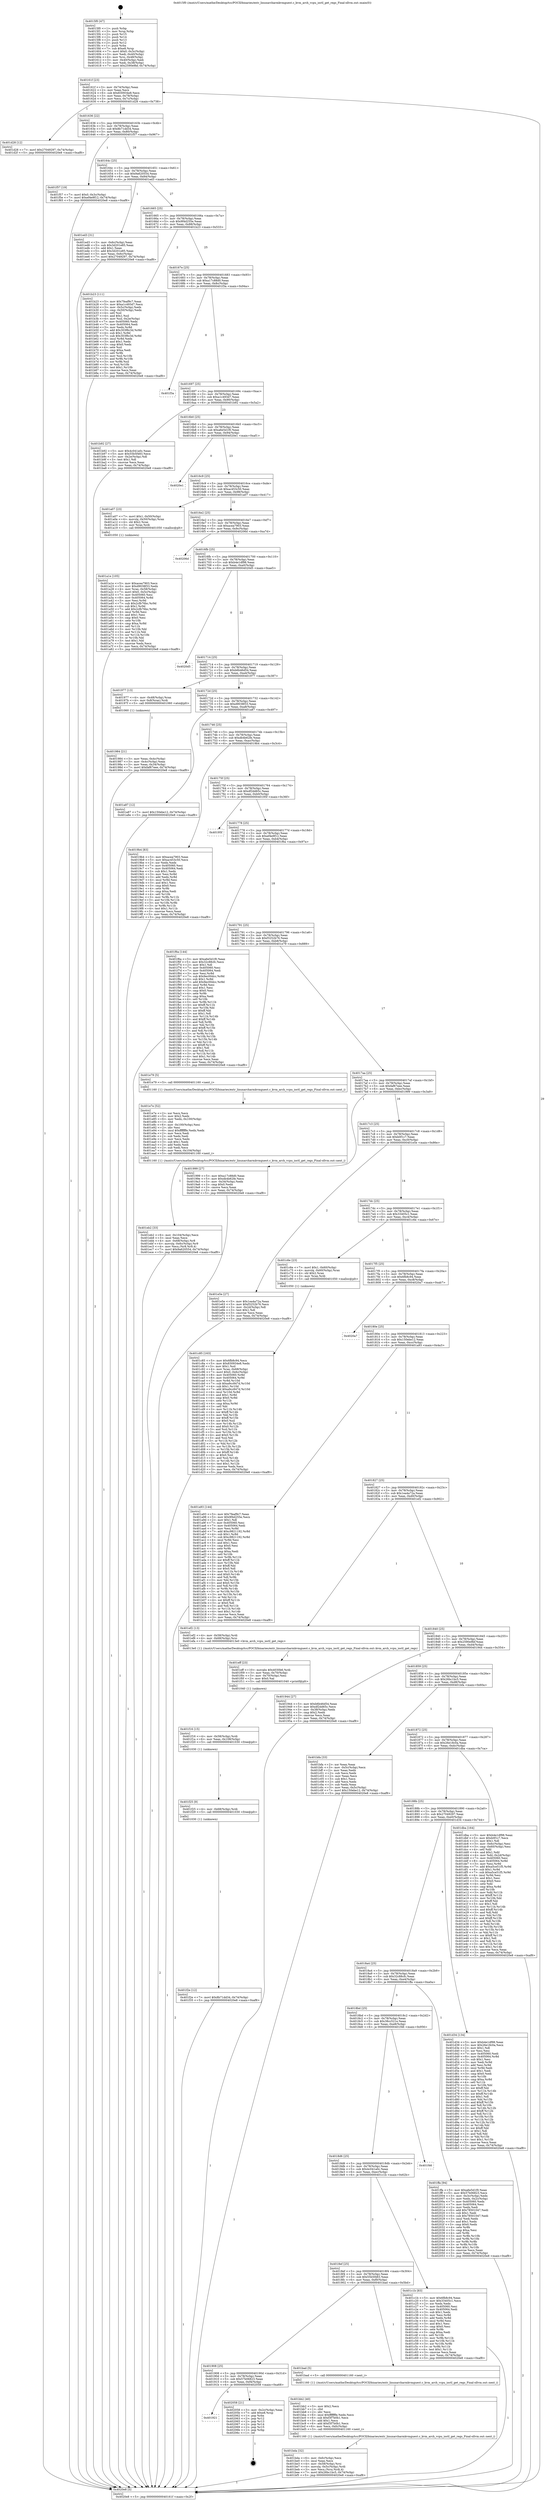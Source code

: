 digraph "0x4015f0" {
  label = "0x4015f0 (/mnt/c/Users/mathe/Desktop/tcc/POCII/binaries/extr_linuxarcharmkvmguest.c_kvm_arch_vcpu_ioctl_get_regs_Final-ollvm.out::main(0))"
  labelloc = "t"
  node[shape=record]

  Entry [label="",width=0.3,height=0.3,shape=circle,fillcolor=black,style=filled]
  "0x40161f" [label="{
     0x40161f [23]\l
     | [instrs]\l
     &nbsp;&nbsp;0x40161f \<+3\>: mov -0x74(%rbp),%eax\l
     &nbsp;&nbsp;0x401622 \<+2\>: mov %eax,%ecx\l
     &nbsp;&nbsp;0x401624 \<+6\>: sub $0x830934e8,%ecx\l
     &nbsp;&nbsp;0x40162a \<+3\>: mov %eax,-0x78(%rbp)\l
     &nbsp;&nbsp;0x40162d \<+3\>: mov %ecx,-0x7c(%rbp)\l
     &nbsp;&nbsp;0x401630 \<+6\>: je 0000000000401d28 \<main+0x738\>\l
  }"]
  "0x401d28" [label="{
     0x401d28 [12]\l
     | [instrs]\l
     &nbsp;&nbsp;0x401d28 \<+7\>: movl $0x27049297,-0x74(%rbp)\l
     &nbsp;&nbsp;0x401d2f \<+5\>: jmp 00000000004020e8 \<main+0xaf8\>\l
  }"]
  "0x401636" [label="{
     0x401636 [22]\l
     | [instrs]\l
     &nbsp;&nbsp;0x401636 \<+5\>: jmp 000000000040163b \<main+0x4b\>\l
     &nbsp;&nbsp;0x40163b \<+3\>: mov -0x78(%rbp),%eax\l
     &nbsp;&nbsp;0x40163e \<+5\>: sub $0x8b71dd34,%eax\l
     &nbsp;&nbsp;0x401643 \<+3\>: mov %eax,-0x80(%rbp)\l
     &nbsp;&nbsp;0x401646 \<+6\>: je 0000000000401f57 \<main+0x967\>\l
  }"]
  Exit [label="",width=0.3,height=0.3,shape=circle,fillcolor=black,style=filled,peripheries=2]
  "0x401f57" [label="{
     0x401f57 [19]\l
     | [instrs]\l
     &nbsp;&nbsp;0x401f57 \<+7\>: movl $0x0,-0x3c(%rbp)\l
     &nbsp;&nbsp;0x401f5e \<+7\>: movl $0xef4e9f12,-0x74(%rbp)\l
     &nbsp;&nbsp;0x401f65 \<+5\>: jmp 00000000004020e8 \<main+0xaf8\>\l
  }"]
  "0x40164c" [label="{
     0x40164c [25]\l
     | [instrs]\l
     &nbsp;&nbsp;0x40164c \<+5\>: jmp 0000000000401651 \<main+0x61\>\l
     &nbsp;&nbsp;0x401651 \<+3\>: mov -0x78(%rbp),%eax\l
     &nbsp;&nbsp;0x401654 \<+5\>: sub $0x9a620554,%eax\l
     &nbsp;&nbsp;0x401659 \<+6\>: mov %eax,-0x84(%rbp)\l
     &nbsp;&nbsp;0x40165f \<+6\>: je 0000000000401ed3 \<main+0x8e3\>\l
  }"]
  "0x401921" [label="{
     0x401921\l
  }", style=dashed]
  "0x401ed3" [label="{
     0x401ed3 [31]\l
     | [instrs]\l
     &nbsp;&nbsp;0x401ed3 \<+3\>: mov -0x6c(%rbp),%eax\l
     &nbsp;&nbsp;0x401ed6 \<+5\>: sub $0x3d201e85,%eax\l
     &nbsp;&nbsp;0x401edb \<+3\>: add $0x1,%eax\l
     &nbsp;&nbsp;0x401ede \<+5\>: add $0x3d201e85,%eax\l
     &nbsp;&nbsp;0x401ee3 \<+3\>: mov %eax,-0x6c(%rbp)\l
     &nbsp;&nbsp;0x401ee6 \<+7\>: movl $0x27049297,-0x74(%rbp)\l
     &nbsp;&nbsp;0x401eed \<+5\>: jmp 00000000004020e8 \<main+0xaf8\>\l
  }"]
  "0x401665" [label="{
     0x401665 [25]\l
     | [instrs]\l
     &nbsp;&nbsp;0x401665 \<+5\>: jmp 000000000040166a \<main+0x7a\>\l
     &nbsp;&nbsp;0x40166a \<+3\>: mov -0x78(%rbp),%eax\l
     &nbsp;&nbsp;0x40166d \<+5\>: sub $0x9f4d255e,%eax\l
     &nbsp;&nbsp;0x401672 \<+6\>: mov %eax,-0x88(%rbp)\l
     &nbsp;&nbsp;0x401678 \<+6\>: je 0000000000401b23 \<main+0x533\>\l
  }"]
  "0x402058" [label="{
     0x402058 [21]\l
     | [instrs]\l
     &nbsp;&nbsp;0x402058 \<+3\>: mov -0x2c(%rbp),%eax\l
     &nbsp;&nbsp;0x40205b \<+7\>: add $0xe8,%rsp\l
     &nbsp;&nbsp;0x402062 \<+1\>: pop %rbx\l
     &nbsp;&nbsp;0x402063 \<+2\>: pop %r12\l
     &nbsp;&nbsp;0x402065 \<+2\>: pop %r13\l
     &nbsp;&nbsp;0x402067 \<+2\>: pop %r14\l
     &nbsp;&nbsp;0x402069 \<+2\>: pop %r15\l
     &nbsp;&nbsp;0x40206b \<+1\>: pop %rbp\l
     &nbsp;&nbsp;0x40206c \<+1\>: ret\l
  }"]
  "0x401b23" [label="{
     0x401b23 [111]\l
     | [instrs]\l
     &nbsp;&nbsp;0x401b23 \<+5\>: mov $0x7feaf9c7,%eax\l
     &nbsp;&nbsp;0x401b28 \<+5\>: mov $0xa1c493d7,%ecx\l
     &nbsp;&nbsp;0x401b2d \<+3\>: mov -0x5c(%rbp),%edx\l
     &nbsp;&nbsp;0x401b30 \<+3\>: cmp -0x50(%rbp),%edx\l
     &nbsp;&nbsp;0x401b33 \<+4\>: setl %sil\l
     &nbsp;&nbsp;0x401b37 \<+4\>: and $0x1,%sil\l
     &nbsp;&nbsp;0x401b3b \<+4\>: mov %sil,-0x2e(%rbp)\l
     &nbsp;&nbsp;0x401b3f \<+7\>: mov 0x405060,%edx\l
     &nbsp;&nbsp;0x401b46 \<+7\>: mov 0x405064,%edi\l
     &nbsp;&nbsp;0x401b4d \<+3\>: mov %edx,%r8d\l
     &nbsp;&nbsp;0x401b50 \<+7\>: add $0x303f6c3d,%r8d\l
     &nbsp;&nbsp;0x401b57 \<+4\>: sub $0x1,%r8d\l
     &nbsp;&nbsp;0x401b5b \<+7\>: sub $0x303f6c3d,%r8d\l
     &nbsp;&nbsp;0x401b62 \<+4\>: imul %r8d,%edx\l
     &nbsp;&nbsp;0x401b66 \<+3\>: and $0x1,%edx\l
     &nbsp;&nbsp;0x401b69 \<+3\>: cmp $0x0,%edx\l
     &nbsp;&nbsp;0x401b6c \<+4\>: sete %sil\l
     &nbsp;&nbsp;0x401b70 \<+3\>: cmp $0xa,%edi\l
     &nbsp;&nbsp;0x401b73 \<+4\>: setl %r9b\l
     &nbsp;&nbsp;0x401b77 \<+3\>: mov %sil,%r10b\l
     &nbsp;&nbsp;0x401b7a \<+3\>: and %r9b,%r10b\l
     &nbsp;&nbsp;0x401b7d \<+3\>: xor %r9b,%sil\l
     &nbsp;&nbsp;0x401b80 \<+3\>: or %sil,%r10b\l
     &nbsp;&nbsp;0x401b83 \<+4\>: test $0x1,%r10b\l
     &nbsp;&nbsp;0x401b87 \<+3\>: cmovne %ecx,%eax\l
     &nbsp;&nbsp;0x401b8a \<+3\>: mov %eax,-0x74(%rbp)\l
     &nbsp;&nbsp;0x401b8d \<+5\>: jmp 00000000004020e8 \<main+0xaf8\>\l
  }"]
  "0x40167e" [label="{
     0x40167e [25]\l
     | [instrs]\l
     &nbsp;&nbsp;0x40167e \<+5\>: jmp 0000000000401683 \<main+0x93\>\l
     &nbsp;&nbsp;0x401683 \<+3\>: mov -0x78(%rbp),%eax\l
     &nbsp;&nbsp;0x401686 \<+5\>: sub $0xa17c88d0,%eax\l
     &nbsp;&nbsp;0x40168b \<+6\>: mov %eax,-0x8c(%rbp)\l
     &nbsp;&nbsp;0x401691 \<+6\>: je 0000000000401f3a \<main+0x94a\>\l
  }"]
  "0x401f2e" [label="{
     0x401f2e [12]\l
     | [instrs]\l
     &nbsp;&nbsp;0x401f2e \<+7\>: movl $0x8b71dd34,-0x74(%rbp)\l
     &nbsp;&nbsp;0x401f35 \<+5\>: jmp 00000000004020e8 \<main+0xaf8\>\l
  }"]
  "0x401f3a" [label="{
     0x401f3a\l
  }", style=dashed]
  "0x401697" [label="{
     0x401697 [25]\l
     | [instrs]\l
     &nbsp;&nbsp;0x401697 \<+5\>: jmp 000000000040169c \<main+0xac\>\l
     &nbsp;&nbsp;0x40169c \<+3\>: mov -0x78(%rbp),%eax\l
     &nbsp;&nbsp;0x40169f \<+5\>: sub $0xa1c493d7,%eax\l
     &nbsp;&nbsp;0x4016a4 \<+6\>: mov %eax,-0x90(%rbp)\l
     &nbsp;&nbsp;0x4016aa \<+6\>: je 0000000000401b92 \<main+0x5a2\>\l
  }"]
  "0x401f25" [label="{
     0x401f25 [9]\l
     | [instrs]\l
     &nbsp;&nbsp;0x401f25 \<+4\>: mov -0x68(%rbp),%rdi\l
     &nbsp;&nbsp;0x401f29 \<+5\>: call 0000000000401030 \<free@plt\>\l
     | [calls]\l
     &nbsp;&nbsp;0x401030 \{1\} (unknown)\l
  }"]
  "0x401b92" [label="{
     0x401b92 [27]\l
     | [instrs]\l
     &nbsp;&nbsp;0x401b92 \<+5\>: mov $0x4c041a0c,%eax\l
     &nbsp;&nbsp;0x401b97 \<+5\>: mov $0x55b5f483,%ecx\l
     &nbsp;&nbsp;0x401b9c \<+3\>: mov -0x2e(%rbp),%dl\l
     &nbsp;&nbsp;0x401b9f \<+3\>: test $0x1,%dl\l
     &nbsp;&nbsp;0x401ba2 \<+3\>: cmovne %ecx,%eax\l
     &nbsp;&nbsp;0x401ba5 \<+3\>: mov %eax,-0x74(%rbp)\l
     &nbsp;&nbsp;0x401ba8 \<+5\>: jmp 00000000004020e8 \<main+0xaf8\>\l
  }"]
  "0x4016b0" [label="{
     0x4016b0 [25]\l
     | [instrs]\l
     &nbsp;&nbsp;0x4016b0 \<+5\>: jmp 00000000004016b5 \<main+0xc5\>\l
     &nbsp;&nbsp;0x4016b5 \<+3\>: mov -0x78(%rbp),%eax\l
     &nbsp;&nbsp;0x4016b8 \<+5\>: sub $0xa6e5d1f0,%eax\l
     &nbsp;&nbsp;0x4016bd \<+6\>: mov %eax,-0x94(%rbp)\l
     &nbsp;&nbsp;0x4016c3 \<+6\>: je 00000000004020e1 \<main+0xaf1\>\l
  }"]
  "0x401f16" [label="{
     0x401f16 [15]\l
     | [instrs]\l
     &nbsp;&nbsp;0x401f16 \<+4\>: mov -0x58(%rbp),%rdi\l
     &nbsp;&nbsp;0x401f1a \<+6\>: mov %eax,-0x108(%rbp)\l
     &nbsp;&nbsp;0x401f20 \<+5\>: call 0000000000401030 \<free@plt\>\l
     | [calls]\l
     &nbsp;&nbsp;0x401030 \{1\} (unknown)\l
  }"]
  "0x4020e1" [label="{
     0x4020e1\l
  }", style=dashed]
  "0x4016c9" [label="{
     0x4016c9 [25]\l
     | [instrs]\l
     &nbsp;&nbsp;0x4016c9 \<+5\>: jmp 00000000004016ce \<main+0xde\>\l
     &nbsp;&nbsp;0x4016ce \<+3\>: mov -0x78(%rbp),%eax\l
     &nbsp;&nbsp;0x4016d1 \<+5\>: sub $0xac453c50,%eax\l
     &nbsp;&nbsp;0x4016d6 \<+6\>: mov %eax,-0x98(%rbp)\l
     &nbsp;&nbsp;0x4016dc \<+6\>: je 0000000000401a07 \<main+0x417\>\l
  }"]
  "0x401eff" [label="{
     0x401eff [23]\l
     | [instrs]\l
     &nbsp;&nbsp;0x401eff \<+10\>: movabs $0x4030b6,%rdi\l
     &nbsp;&nbsp;0x401f09 \<+3\>: mov %eax,-0x70(%rbp)\l
     &nbsp;&nbsp;0x401f0c \<+3\>: mov -0x70(%rbp),%esi\l
     &nbsp;&nbsp;0x401f0f \<+2\>: mov $0x0,%al\l
     &nbsp;&nbsp;0x401f11 \<+5\>: call 0000000000401040 \<printf@plt\>\l
     | [calls]\l
     &nbsp;&nbsp;0x401040 \{1\} (unknown)\l
  }"]
  "0x401a07" [label="{
     0x401a07 [23]\l
     | [instrs]\l
     &nbsp;&nbsp;0x401a07 \<+7\>: movl $0x1,-0x50(%rbp)\l
     &nbsp;&nbsp;0x401a0e \<+4\>: movslq -0x50(%rbp),%rax\l
     &nbsp;&nbsp;0x401a12 \<+4\>: shl $0x2,%rax\l
     &nbsp;&nbsp;0x401a16 \<+3\>: mov %rax,%rdi\l
     &nbsp;&nbsp;0x401a19 \<+5\>: call 0000000000401050 \<malloc@plt\>\l
     | [calls]\l
     &nbsp;&nbsp;0x401050 \{1\} (unknown)\l
  }"]
  "0x4016e2" [label="{
     0x4016e2 [25]\l
     | [instrs]\l
     &nbsp;&nbsp;0x4016e2 \<+5\>: jmp 00000000004016e7 \<main+0xf7\>\l
     &nbsp;&nbsp;0x4016e7 \<+3\>: mov -0x78(%rbp),%eax\l
     &nbsp;&nbsp;0x4016ea \<+5\>: sub $0xacea7903,%eax\l
     &nbsp;&nbsp;0x4016ef \<+6\>: mov %eax,-0x9c(%rbp)\l
     &nbsp;&nbsp;0x4016f5 \<+6\>: je 000000000040206d \<main+0xa7d\>\l
  }"]
  "0x401eb2" [label="{
     0x401eb2 [33]\l
     | [instrs]\l
     &nbsp;&nbsp;0x401eb2 \<+6\>: mov -0x104(%rbp),%ecx\l
     &nbsp;&nbsp;0x401eb8 \<+3\>: imul %eax,%ecx\l
     &nbsp;&nbsp;0x401ebb \<+4\>: mov -0x68(%rbp),%r8\l
     &nbsp;&nbsp;0x401ebf \<+4\>: movslq -0x6c(%rbp),%r9\l
     &nbsp;&nbsp;0x401ec3 \<+4\>: mov %ecx,(%r8,%r9,4)\l
     &nbsp;&nbsp;0x401ec7 \<+7\>: movl $0x9a620554,-0x74(%rbp)\l
     &nbsp;&nbsp;0x401ece \<+5\>: jmp 00000000004020e8 \<main+0xaf8\>\l
  }"]
  "0x40206d" [label="{
     0x40206d\l
  }", style=dashed]
  "0x4016fb" [label="{
     0x4016fb [25]\l
     | [instrs]\l
     &nbsp;&nbsp;0x4016fb \<+5\>: jmp 0000000000401700 \<main+0x110\>\l
     &nbsp;&nbsp;0x401700 \<+3\>: mov -0x78(%rbp),%eax\l
     &nbsp;&nbsp;0x401703 \<+5\>: sub $0xb4e1df98,%eax\l
     &nbsp;&nbsp;0x401708 \<+6\>: mov %eax,-0xa0(%rbp)\l
     &nbsp;&nbsp;0x40170e \<+6\>: je 00000000004020d5 \<main+0xae5\>\l
  }"]
  "0x401e7e" [label="{
     0x401e7e [52]\l
     | [instrs]\l
     &nbsp;&nbsp;0x401e7e \<+2\>: xor %ecx,%ecx\l
     &nbsp;&nbsp;0x401e80 \<+5\>: mov $0x2,%edx\l
     &nbsp;&nbsp;0x401e85 \<+6\>: mov %edx,-0x100(%rbp)\l
     &nbsp;&nbsp;0x401e8b \<+1\>: cltd\l
     &nbsp;&nbsp;0x401e8c \<+6\>: mov -0x100(%rbp),%esi\l
     &nbsp;&nbsp;0x401e92 \<+2\>: idiv %esi\l
     &nbsp;&nbsp;0x401e94 \<+6\>: imul $0xfffffffe,%edx,%edx\l
     &nbsp;&nbsp;0x401e9a \<+2\>: mov %ecx,%edi\l
     &nbsp;&nbsp;0x401e9c \<+2\>: sub %edx,%edi\l
     &nbsp;&nbsp;0x401e9e \<+2\>: mov %ecx,%edx\l
     &nbsp;&nbsp;0x401ea0 \<+3\>: sub $0x1,%edx\l
     &nbsp;&nbsp;0x401ea3 \<+2\>: add %edx,%edi\l
     &nbsp;&nbsp;0x401ea5 \<+2\>: sub %edi,%ecx\l
     &nbsp;&nbsp;0x401ea7 \<+6\>: mov %ecx,-0x104(%rbp)\l
     &nbsp;&nbsp;0x401ead \<+5\>: call 0000000000401160 \<next_i\>\l
     | [calls]\l
     &nbsp;&nbsp;0x401160 \{1\} (/mnt/c/Users/mathe/Desktop/tcc/POCII/binaries/extr_linuxarcharmkvmguest.c_kvm_arch_vcpu_ioctl_get_regs_Final-ollvm.out::next_i)\l
  }"]
  "0x4020d5" [label="{
     0x4020d5\l
  }", style=dashed]
  "0x401714" [label="{
     0x401714 [25]\l
     | [instrs]\l
     &nbsp;&nbsp;0x401714 \<+5\>: jmp 0000000000401719 \<main+0x129\>\l
     &nbsp;&nbsp;0x401719 \<+3\>: mov -0x78(%rbp),%eax\l
     &nbsp;&nbsp;0x40171c \<+5\>: sub $0xb6b46d54,%eax\l
     &nbsp;&nbsp;0x401721 \<+6\>: mov %eax,-0xa4(%rbp)\l
     &nbsp;&nbsp;0x401727 \<+6\>: je 0000000000401977 \<main+0x387\>\l
  }"]
  "0x401c85" [label="{
     0x401c85 [163]\l
     | [instrs]\l
     &nbsp;&nbsp;0x401c85 \<+5\>: mov $0x6fb8c94,%ecx\l
     &nbsp;&nbsp;0x401c8a \<+5\>: mov $0x830934e8,%edx\l
     &nbsp;&nbsp;0x401c8f \<+3\>: mov $0x1,%sil\l
     &nbsp;&nbsp;0x401c92 \<+4\>: mov %rax,-0x68(%rbp)\l
     &nbsp;&nbsp;0x401c96 \<+7\>: movl $0x0,-0x6c(%rbp)\l
     &nbsp;&nbsp;0x401c9d \<+8\>: mov 0x405060,%r8d\l
     &nbsp;&nbsp;0x401ca5 \<+8\>: mov 0x405064,%r9d\l
     &nbsp;&nbsp;0x401cad \<+3\>: mov %r8d,%r10d\l
     &nbsp;&nbsp;0x401cb0 \<+7\>: sub $0xa9cc847d,%r10d\l
     &nbsp;&nbsp;0x401cb7 \<+4\>: sub $0x1,%r10d\l
     &nbsp;&nbsp;0x401cbb \<+7\>: add $0xa9cc847d,%r10d\l
     &nbsp;&nbsp;0x401cc2 \<+4\>: imul %r10d,%r8d\l
     &nbsp;&nbsp;0x401cc6 \<+4\>: and $0x1,%r8d\l
     &nbsp;&nbsp;0x401cca \<+4\>: cmp $0x0,%r8d\l
     &nbsp;&nbsp;0x401cce \<+4\>: sete %r11b\l
     &nbsp;&nbsp;0x401cd2 \<+4\>: cmp $0xa,%r9d\l
     &nbsp;&nbsp;0x401cd6 \<+3\>: setl %bl\l
     &nbsp;&nbsp;0x401cd9 \<+3\>: mov %r11b,%r14b\l
     &nbsp;&nbsp;0x401cdc \<+4\>: xor $0xff,%r14b\l
     &nbsp;&nbsp;0x401ce0 \<+3\>: mov %bl,%r15b\l
     &nbsp;&nbsp;0x401ce3 \<+4\>: xor $0xff,%r15b\l
     &nbsp;&nbsp;0x401ce7 \<+4\>: xor $0x0,%sil\l
     &nbsp;&nbsp;0x401ceb \<+3\>: mov %r14b,%r12b\l
     &nbsp;&nbsp;0x401cee \<+4\>: and $0x0,%r12b\l
     &nbsp;&nbsp;0x401cf2 \<+3\>: and %sil,%r11b\l
     &nbsp;&nbsp;0x401cf5 \<+3\>: mov %r15b,%r13b\l
     &nbsp;&nbsp;0x401cf8 \<+4\>: and $0x0,%r13b\l
     &nbsp;&nbsp;0x401cfc \<+3\>: and %sil,%bl\l
     &nbsp;&nbsp;0x401cff \<+3\>: or %r11b,%r12b\l
     &nbsp;&nbsp;0x401d02 \<+3\>: or %bl,%r13b\l
     &nbsp;&nbsp;0x401d05 \<+3\>: xor %r13b,%r12b\l
     &nbsp;&nbsp;0x401d08 \<+3\>: or %r15b,%r14b\l
     &nbsp;&nbsp;0x401d0b \<+4\>: xor $0xff,%r14b\l
     &nbsp;&nbsp;0x401d0f \<+4\>: or $0x0,%sil\l
     &nbsp;&nbsp;0x401d13 \<+3\>: and %sil,%r14b\l
     &nbsp;&nbsp;0x401d16 \<+3\>: or %r14b,%r12b\l
     &nbsp;&nbsp;0x401d19 \<+4\>: test $0x1,%r12b\l
     &nbsp;&nbsp;0x401d1d \<+3\>: cmovne %edx,%ecx\l
     &nbsp;&nbsp;0x401d20 \<+3\>: mov %ecx,-0x74(%rbp)\l
     &nbsp;&nbsp;0x401d23 \<+5\>: jmp 00000000004020e8 \<main+0xaf8\>\l
  }"]
  "0x401977" [label="{
     0x401977 [13]\l
     | [instrs]\l
     &nbsp;&nbsp;0x401977 \<+4\>: mov -0x48(%rbp),%rax\l
     &nbsp;&nbsp;0x40197b \<+4\>: mov 0x8(%rax),%rdi\l
     &nbsp;&nbsp;0x40197f \<+5\>: call 0000000000401060 \<atoi@plt\>\l
     | [calls]\l
     &nbsp;&nbsp;0x401060 \{1\} (unknown)\l
  }"]
  "0x40172d" [label="{
     0x40172d [25]\l
     | [instrs]\l
     &nbsp;&nbsp;0x40172d \<+5\>: jmp 0000000000401732 \<main+0x142\>\l
     &nbsp;&nbsp;0x401732 \<+3\>: mov -0x78(%rbp),%eax\l
     &nbsp;&nbsp;0x401735 \<+5\>: sub $0xd9038f33,%eax\l
     &nbsp;&nbsp;0x40173a \<+6\>: mov %eax,-0xa8(%rbp)\l
     &nbsp;&nbsp;0x401740 \<+6\>: je 0000000000401a87 \<main+0x497\>\l
  }"]
  "0x401bda" [label="{
     0x401bda [32]\l
     | [instrs]\l
     &nbsp;&nbsp;0x401bda \<+6\>: mov -0xfc(%rbp),%ecx\l
     &nbsp;&nbsp;0x401be0 \<+3\>: imul %eax,%ecx\l
     &nbsp;&nbsp;0x401be3 \<+4\>: mov -0x58(%rbp),%rsi\l
     &nbsp;&nbsp;0x401be7 \<+4\>: movslq -0x5c(%rbp),%rdi\l
     &nbsp;&nbsp;0x401beb \<+3\>: mov %ecx,(%rsi,%rdi,4)\l
     &nbsp;&nbsp;0x401bee \<+7\>: movl $0x26bc1bc5,-0x74(%rbp)\l
     &nbsp;&nbsp;0x401bf5 \<+5\>: jmp 00000000004020e8 \<main+0xaf8\>\l
  }"]
  "0x401a87" [label="{
     0x401a87 [12]\l
     | [instrs]\l
     &nbsp;&nbsp;0x401a87 \<+7\>: movl $0x150ebe12,-0x74(%rbp)\l
     &nbsp;&nbsp;0x401a8e \<+5\>: jmp 00000000004020e8 \<main+0xaf8\>\l
  }"]
  "0x401746" [label="{
     0x401746 [25]\l
     | [instrs]\l
     &nbsp;&nbsp;0x401746 \<+5\>: jmp 000000000040174b \<main+0x15b\>\l
     &nbsp;&nbsp;0x40174b \<+3\>: mov -0x78(%rbp),%eax\l
     &nbsp;&nbsp;0x40174e \<+5\>: sub $0xdb4b62fe,%eax\l
     &nbsp;&nbsp;0x401753 \<+6\>: mov %eax,-0xac(%rbp)\l
     &nbsp;&nbsp;0x401759 \<+6\>: je 00000000004019b4 \<main+0x3c4\>\l
  }"]
  "0x401bb2" [label="{
     0x401bb2 [40]\l
     | [instrs]\l
     &nbsp;&nbsp;0x401bb2 \<+5\>: mov $0x2,%ecx\l
     &nbsp;&nbsp;0x401bb7 \<+1\>: cltd\l
     &nbsp;&nbsp;0x401bb8 \<+2\>: idiv %ecx\l
     &nbsp;&nbsp;0x401bba \<+6\>: imul $0xfffffffe,%edx,%ecx\l
     &nbsp;&nbsp;0x401bc0 \<+6\>: sub $0xf3f7b0b1,%ecx\l
     &nbsp;&nbsp;0x401bc6 \<+3\>: add $0x1,%ecx\l
     &nbsp;&nbsp;0x401bc9 \<+6\>: add $0xf3f7b0b1,%ecx\l
     &nbsp;&nbsp;0x401bcf \<+6\>: mov %ecx,-0xfc(%rbp)\l
     &nbsp;&nbsp;0x401bd5 \<+5\>: call 0000000000401160 \<next_i\>\l
     | [calls]\l
     &nbsp;&nbsp;0x401160 \{1\} (/mnt/c/Users/mathe/Desktop/tcc/POCII/binaries/extr_linuxarcharmkvmguest.c_kvm_arch_vcpu_ioctl_get_regs_Final-ollvm.out::next_i)\l
  }"]
  "0x4019b4" [label="{
     0x4019b4 [83]\l
     | [instrs]\l
     &nbsp;&nbsp;0x4019b4 \<+5\>: mov $0xacea7903,%eax\l
     &nbsp;&nbsp;0x4019b9 \<+5\>: mov $0xac453c50,%ecx\l
     &nbsp;&nbsp;0x4019be \<+2\>: xor %edx,%edx\l
     &nbsp;&nbsp;0x4019c0 \<+7\>: mov 0x405060,%esi\l
     &nbsp;&nbsp;0x4019c7 \<+7\>: mov 0x405064,%edi\l
     &nbsp;&nbsp;0x4019ce \<+3\>: sub $0x1,%edx\l
     &nbsp;&nbsp;0x4019d1 \<+3\>: mov %esi,%r8d\l
     &nbsp;&nbsp;0x4019d4 \<+3\>: add %edx,%r8d\l
     &nbsp;&nbsp;0x4019d7 \<+4\>: imul %r8d,%esi\l
     &nbsp;&nbsp;0x4019db \<+3\>: and $0x1,%esi\l
     &nbsp;&nbsp;0x4019de \<+3\>: cmp $0x0,%esi\l
     &nbsp;&nbsp;0x4019e1 \<+4\>: sete %r9b\l
     &nbsp;&nbsp;0x4019e5 \<+3\>: cmp $0xa,%edi\l
     &nbsp;&nbsp;0x4019e8 \<+4\>: setl %r10b\l
     &nbsp;&nbsp;0x4019ec \<+3\>: mov %r9b,%r11b\l
     &nbsp;&nbsp;0x4019ef \<+3\>: and %r10b,%r11b\l
     &nbsp;&nbsp;0x4019f2 \<+3\>: xor %r10b,%r9b\l
     &nbsp;&nbsp;0x4019f5 \<+3\>: or %r9b,%r11b\l
     &nbsp;&nbsp;0x4019f8 \<+4\>: test $0x1,%r11b\l
     &nbsp;&nbsp;0x4019fc \<+3\>: cmovne %ecx,%eax\l
     &nbsp;&nbsp;0x4019ff \<+3\>: mov %eax,-0x74(%rbp)\l
     &nbsp;&nbsp;0x401a02 \<+5\>: jmp 00000000004020e8 \<main+0xaf8\>\l
  }"]
  "0x40175f" [label="{
     0x40175f [25]\l
     | [instrs]\l
     &nbsp;&nbsp;0x40175f \<+5\>: jmp 0000000000401764 \<main+0x174\>\l
     &nbsp;&nbsp;0x401764 \<+3\>: mov -0x78(%rbp),%eax\l
     &nbsp;&nbsp;0x401767 \<+5\>: sub $0xdf2dd65c,%eax\l
     &nbsp;&nbsp;0x40176c \<+6\>: mov %eax,-0xb0(%rbp)\l
     &nbsp;&nbsp;0x401772 \<+6\>: je 000000000040195f \<main+0x36f\>\l
  }"]
  "0x401908" [label="{
     0x401908 [25]\l
     | [instrs]\l
     &nbsp;&nbsp;0x401908 \<+5\>: jmp 000000000040190d \<main+0x31d\>\l
     &nbsp;&nbsp;0x40190d \<+3\>: mov -0x78(%rbp),%eax\l
     &nbsp;&nbsp;0x401910 \<+5\>: sub $0x57b06823,%eax\l
     &nbsp;&nbsp;0x401915 \<+6\>: mov %eax,-0xf4(%rbp)\l
     &nbsp;&nbsp;0x40191b \<+6\>: je 0000000000402058 \<main+0xa68\>\l
  }"]
  "0x40195f" [label="{
     0x40195f\l
  }", style=dashed]
  "0x401778" [label="{
     0x401778 [25]\l
     | [instrs]\l
     &nbsp;&nbsp;0x401778 \<+5\>: jmp 000000000040177d \<main+0x18d\>\l
     &nbsp;&nbsp;0x40177d \<+3\>: mov -0x78(%rbp),%eax\l
     &nbsp;&nbsp;0x401780 \<+5\>: sub $0xef4e9f12,%eax\l
     &nbsp;&nbsp;0x401785 \<+6\>: mov %eax,-0xb4(%rbp)\l
     &nbsp;&nbsp;0x40178b \<+6\>: je 0000000000401f6a \<main+0x97a\>\l
  }"]
  "0x401bad" [label="{
     0x401bad [5]\l
     | [instrs]\l
     &nbsp;&nbsp;0x401bad \<+5\>: call 0000000000401160 \<next_i\>\l
     | [calls]\l
     &nbsp;&nbsp;0x401160 \{1\} (/mnt/c/Users/mathe/Desktop/tcc/POCII/binaries/extr_linuxarcharmkvmguest.c_kvm_arch_vcpu_ioctl_get_regs_Final-ollvm.out::next_i)\l
  }"]
  "0x401f6a" [label="{
     0x401f6a [144]\l
     | [instrs]\l
     &nbsp;&nbsp;0x401f6a \<+5\>: mov $0xa6e5d1f0,%eax\l
     &nbsp;&nbsp;0x401f6f \<+5\>: mov $0x32c88cfc,%ecx\l
     &nbsp;&nbsp;0x401f74 \<+2\>: mov $0x1,%dl\l
     &nbsp;&nbsp;0x401f76 \<+7\>: mov 0x405060,%esi\l
     &nbsp;&nbsp;0x401f7d \<+7\>: mov 0x405064,%edi\l
     &nbsp;&nbsp;0x401f84 \<+3\>: mov %esi,%r8d\l
     &nbsp;&nbsp;0x401f87 \<+7\>: sub $0x9ec00dcc,%r8d\l
     &nbsp;&nbsp;0x401f8e \<+4\>: sub $0x1,%r8d\l
     &nbsp;&nbsp;0x401f92 \<+7\>: add $0x9ec00dcc,%r8d\l
     &nbsp;&nbsp;0x401f99 \<+4\>: imul %r8d,%esi\l
     &nbsp;&nbsp;0x401f9d \<+3\>: and $0x1,%esi\l
     &nbsp;&nbsp;0x401fa0 \<+3\>: cmp $0x0,%esi\l
     &nbsp;&nbsp;0x401fa3 \<+4\>: sete %r9b\l
     &nbsp;&nbsp;0x401fa7 \<+3\>: cmp $0xa,%edi\l
     &nbsp;&nbsp;0x401faa \<+4\>: setl %r10b\l
     &nbsp;&nbsp;0x401fae \<+3\>: mov %r9b,%r11b\l
     &nbsp;&nbsp;0x401fb1 \<+4\>: xor $0xff,%r11b\l
     &nbsp;&nbsp;0x401fb5 \<+3\>: mov %r10b,%bl\l
     &nbsp;&nbsp;0x401fb8 \<+3\>: xor $0xff,%bl\l
     &nbsp;&nbsp;0x401fbb \<+3\>: xor $0x1,%dl\l
     &nbsp;&nbsp;0x401fbe \<+3\>: mov %r11b,%r14b\l
     &nbsp;&nbsp;0x401fc1 \<+4\>: and $0xff,%r14b\l
     &nbsp;&nbsp;0x401fc5 \<+3\>: and %dl,%r9b\l
     &nbsp;&nbsp;0x401fc8 \<+3\>: mov %bl,%r15b\l
     &nbsp;&nbsp;0x401fcb \<+4\>: and $0xff,%r15b\l
     &nbsp;&nbsp;0x401fcf \<+3\>: and %dl,%r10b\l
     &nbsp;&nbsp;0x401fd2 \<+3\>: or %r9b,%r14b\l
     &nbsp;&nbsp;0x401fd5 \<+3\>: or %r10b,%r15b\l
     &nbsp;&nbsp;0x401fd8 \<+3\>: xor %r15b,%r14b\l
     &nbsp;&nbsp;0x401fdb \<+3\>: or %bl,%r11b\l
     &nbsp;&nbsp;0x401fde \<+4\>: xor $0xff,%r11b\l
     &nbsp;&nbsp;0x401fe2 \<+3\>: or $0x1,%dl\l
     &nbsp;&nbsp;0x401fe5 \<+3\>: and %dl,%r11b\l
     &nbsp;&nbsp;0x401fe8 \<+3\>: or %r11b,%r14b\l
     &nbsp;&nbsp;0x401feb \<+4\>: test $0x1,%r14b\l
     &nbsp;&nbsp;0x401fef \<+3\>: cmovne %ecx,%eax\l
     &nbsp;&nbsp;0x401ff2 \<+3\>: mov %eax,-0x74(%rbp)\l
     &nbsp;&nbsp;0x401ff5 \<+5\>: jmp 00000000004020e8 \<main+0xaf8\>\l
  }"]
  "0x401791" [label="{
     0x401791 [25]\l
     | [instrs]\l
     &nbsp;&nbsp;0x401791 \<+5\>: jmp 0000000000401796 \<main+0x1a6\>\l
     &nbsp;&nbsp;0x401796 \<+3\>: mov -0x78(%rbp),%eax\l
     &nbsp;&nbsp;0x401799 \<+5\>: sub $0xf3252b76,%eax\l
     &nbsp;&nbsp;0x40179e \<+6\>: mov %eax,-0xb8(%rbp)\l
     &nbsp;&nbsp;0x4017a4 \<+6\>: je 0000000000401e79 \<main+0x889\>\l
  }"]
  "0x4018ef" [label="{
     0x4018ef [25]\l
     | [instrs]\l
     &nbsp;&nbsp;0x4018ef \<+5\>: jmp 00000000004018f4 \<main+0x304\>\l
     &nbsp;&nbsp;0x4018f4 \<+3\>: mov -0x78(%rbp),%eax\l
     &nbsp;&nbsp;0x4018f7 \<+5\>: sub $0x55b5f483,%eax\l
     &nbsp;&nbsp;0x4018fc \<+6\>: mov %eax,-0xf0(%rbp)\l
     &nbsp;&nbsp;0x401902 \<+6\>: je 0000000000401bad \<main+0x5bd\>\l
  }"]
  "0x401e79" [label="{
     0x401e79 [5]\l
     | [instrs]\l
     &nbsp;&nbsp;0x401e79 \<+5\>: call 0000000000401160 \<next_i\>\l
     | [calls]\l
     &nbsp;&nbsp;0x401160 \{1\} (/mnt/c/Users/mathe/Desktop/tcc/POCII/binaries/extr_linuxarcharmkvmguest.c_kvm_arch_vcpu_ioctl_get_regs_Final-ollvm.out::next_i)\l
  }"]
  "0x4017aa" [label="{
     0x4017aa [25]\l
     | [instrs]\l
     &nbsp;&nbsp;0x4017aa \<+5\>: jmp 00000000004017af \<main+0x1bf\>\l
     &nbsp;&nbsp;0x4017af \<+3\>: mov -0x78(%rbp),%eax\l
     &nbsp;&nbsp;0x4017b2 \<+5\>: sub $0xfaf67eee,%eax\l
     &nbsp;&nbsp;0x4017b7 \<+6\>: mov %eax,-0xbc(%rbp)\l
     &nbsp;&nbsp;0x4017bd \<+6\>: je 0000000000401999 \<main+0x3a9\>\l
  }"]
  "0x401c1b" [label="{
     0x401c1b [83]\l
     | [instrs]\l
     &nbsp;&nbsp;0x401c1b \<+5\>: mov $0x6fb8c94,%eax\l
     &nbsp;&nbsp;0x401c20 \<+5\>: mov $0x33405c1,%ecx\l
     &nbsp;&nbsp;0x401c25 \<+2\>: xor %edx,%edx\l
     &nbsp;&nbsp;0x401c27 \<+7\>: mov 0x405060,%esi\l
     &nbsp;&nbsp;0x401c2e \<+7\>: mov 0x405064,%edi\l
     &nbsp;&nbsp;0x401c35 \<+3\>: sub $0x1,%edx\l
     &nbsp;&nbsp;0x401c38 \<+3\>: mov %esi,%r8d\l
     &nbsp;&nbsp;0x401c3b \<+3\>: add %edx,%r8d\l
     &nbsp;&nbsp;0x401c3e \<+4\>: imul %r8d,%esi\l
     &nbsp;&nbsp;0x401c42 \<+3\>: and $0x1,%esi\l
     &nbsp;&nbsp;0x401c45 \<+3\>: cmp $0x0,%esi\l
     &nbsp;&nbsp;0x401c48 \<+4\>: sete %r9b\l
     &nbsp;&nbsp;0x401c4c \<+3\>: cmp $0xa,%edi\l
     &nbsp;&nbsp;0x401c4f \<+4\>: setl %r10b\l
     &nbsp;&nbsp;0x401c53 \<+3\>: mov %r9b,%r11b\l
     &nbsp;&nbsp;0x401c56 \<+3\>: and %r10b,%r11b\l
     &nbsp;&nbsp;0x401c59 \<+3\>: xor %r10b,%r9b\l
     &nbsp;&nbsp;0x401c5c \<+3\>: or %r9b,%r11b\l
     &nbsp;&nbsp;0x401c5f \<+4\>: test $0x1,%r11b\l
     &nbsp;&nbsp;0x401c63 \<+3\>: cmovne %ecx,%eax\l
     &nbsp;&nbsp;0x401c66 \<+3\>: mov %eax,-0x74(%rbp)\l
     &nbsp;&nbsp;0x401c69 \<+5\>: jmp 00000000004020e8 \<main+0xaf8\>\l
  }"]
  "0x401999" [label="{
     0x401999 [27]\l
     | [instrs]\l
     &nbsp;&nbsp;0x401999 \<+5\>: mov $0xa17c88d0,%eax\l
     &nbsp;&nbsp;0x40199e \<+5\>: mov $0xdb4b62fe,%ecx\l
     &nbsp;&nbsp;0x4019a3 \<+3\>: mov -0x34(%rbp),%edx\l
     &nbsp;&nbsp;0x4019a6 \<+3\>: cmp $0x0,%edx\l
     &nbsp;&nbsp;0x4019a9 \<+3\>: cmove %ecx,%eax\l
     &nbsp;&nbsp;0x4019ac \<+3\>: mov %eax,-0x74(%rbp)\l
     &nbsp;&nbsp;0x4019af \<+5\>: jmp 00000000004020e8 \<main+0xaf8\>\l
  }"]
  "0x4017c3" [label="{
     0x4017c3 [25]\l
     | [instrs]\l
     &nbsp;&nbsp;0x4017c3 \<+5\>: jmp 00000000004017c8 \<main+0x1d8\>\l
     &nbsp;&nbsp;0x4017c8 \<+3\>: mov -0x78(%rbp),%eax\l
     &nbsp;&nbsp;0x4017cb \<+5\>: sub $0xb0f1c7,%eax\l
     &nbsp;&nbsp;0x4017d0 \<+6\>: mov %eax,-0xc0(%rbp)\l
     &nbsp;&nbsp;0x4017d6 \<+6\>: je 0000000000401e5e \<main+0x86e\>\l
  }"]
  "0x4018d6" [label="{
     0x4018d6 [25]\l
     | [instrs]\l
     &nbsp;&nbsp;0x4018d6 \<+5\>: jmp 00000000004018db \<main+0x2eb\>\l
     &nbsp;&nbsp;0x4018db \<+3\>: mov -0x78(%rbp),%eax\l
     &nbsp;&nbsp;0x4018de \<+5\>: sub $0x4c041a0c,%eax\l
     &nbsp;&nbsp;0x4018e3 \<+6\>: mov %eax,-0xec(%rbp)\l
     &nbsp;&nbsp;0x4018e9 \<+6\>: je 0000000000401c1b \<main+0x62b\>\l
  }"]
  "0x401e5e" [label="{
     0x401e5e [27]\l
     | [instrs]\l
     &nbsp;&nbsp;0x401e5e \<+5\>: mov $0x1ea4a72a,%eax\l
     &nbsp;&nbsp;0x401e63 \<+5\>: mov $0xf3252b76,%ecx\l
     &nbsp;&nbsp;0x401e68 \<+3\>: mov -0x2d(%rbp),%dl\l
     &nbsp;&nbsp;0x401e6b \<+3\>: test $0x1,%dl\l
     &nbsp;&nbsp;0x401e6e \<+3\>: cmovne %ecx,%eax\l
     &nbsp;&nbsp;0x401e71 \<+3\>: mov %eax,-0x74(%rbp)\l
     &nbsp;&nbsp;0x401e74 \<+5\>: jmp 00000000004020e8 \<main+0xaf8\>\l
  }"]
  "0x4017dc" [label="{
     0x4017dc [25]\l
     | [instrs]\l
     &nbsp;&nbsp;0x4017dc \<+5\>: jmp 00000000004017e1 \<main+0x1f1\>\l
     &nbsp;&nbsp;0x4017e1 \<+3\>: mov -0x78(%rbp),%eax\l
     &nbsp;&nbsp;0x4017e4 \<+5\>: sub $0x33405c1,%eax\l
     &nbsp;&nbsp;0x4017e9 \<+6\>: mov %eax,-0xc4(%rbp)\l
     &nbsp;&nbsp;0x4017ef \<+6\>: je 0000000000401c6e \<main+0x67e\>\l
  }"]
  "0x401f46" [label="{
     0x401f46\l
  }", style=dashed]
  "0x401c6e" [label="{
     0x401c6e [23]\l
     | [instrs]\l
     &nbsp;&nbsp;0x401c6e \<+7\>: movl $0x1,-0x60(%rbp)\l
     &nbsp;&nbsp;0x401c75 \<+4\>: movslq -0x60(%rbp),%rax\l
     &nbsp;&nbsp;0x401c79 \<+4\>: shl $0x2,%rax\l
     &nbsp;&nbsp;0x401c7d \<+3\>: mov %rax,%rdi\l
     &nbsp;&nbsp;0x401c80 \<+5\>: call 0000000000401050 \<malloc@plt\>\l
     | [calls]\l
     &nbsp;&nbsp;0x401050 \{1\} (unknown)\l
  }"]
  "0x4017f5" [label="{
     0x4017f5 [25]\l
     | [instrs]\l
     &nbsp;&nbsp;0x4017f5 \<+5\>: jmp 00000000004017fa \<main+0x20a\>\l
     &nbsp;&nbsp;0x4017fa \<+3\>: mov -0x78(%rbp),%eax\l
     &nbsp;&nbsp;0x4017fd \<+5\>: sub $0x6fb8c94,%eax\l
     &nbsp;&nbsp;0x401802 \<+6\>: mov %eax,-0xc8(%rbp)\l
     &nbsp;&nbsp;0x401808 \<+6\>: je 00000000004020a7 \<main+0xab7\>\l
  }"]
  "0x4018bd" [label="{
     0x4018bd [25]\l
     | [instrs]\l
     &nbsp;&nbsp;0x4018bd \<+5\>: jmp 00000000004018c2 \<main+0x2d2\>\l
     &nbsp;&nbsp;0x4018c2 \<+3\>: mov -0x78(%rbp),%eax\l
     &nbsp;&nbsp;0x4018c5 \<+5\>: sub $0x38cc521e,%eax\l
     &nbsp;&nbsp;0x4018ca \<+6\>: mov %eax,-0xe8(%rbp)\l
     &nbsp;&nbsp;0x4018d0 \<+6\>: je 0000000000401f46 \<main+0x956\>\l
  }"]
  "0x4020a7" [label="{
     0x4020a7\l
  }", style=dashed]
  "0x40180e" [label="{
     0x40180e [25]\l
     | [instrs]\l
     &nbsp;&nbsp;0x40180e \<+5\>: jmp 0000000000401813 \<main+0x223\>\l
     &nbsp;&nbsp;0x401813 \<+3\>: mov -0x78(%rbp),%eax\l
     &nbsp;&nbsp;0x401816 \<+5\>: sub $0x150ebe12,%eax\l
     &nbsp;&nbsp;0x40181b \<+6\>: mov %eax,-0xcc(%rbp)\l
     &nbsp;&nbsp;0x401821 \<+6\>: je 0000000000401a93 \<main+0x4a3\>\l
  }"]
  "0x401ffa" [label="{
     0x401ffa [94]\l
     | [instrs]\l
     &nbsp;&nbsp;0x401ffa \<+5\>: mov $0xa6e5d1f0,%eax\l
     &nbsp;&nbsp;0x401fff \<+5\>: mov $0x57b06823,%ecx\l
     &nbsp;&nbsp;0x402004 \<+3\>: mov -0x3c(%rbp),%edx\l
     &nbsp;&nbsp;0x402007 \<+3\>: mov %edx,-0x2c(%rbp)\l
     &nbsp;&nbsp;0x40200a \<+7\>: mov 0x405060,%edx\l
     &nbsp;&nbsp;0x402011 \<+7\>: mov 0x405064,%esi\l
     &nbsp;&nbsp;0x402018 \<+2\>: mov %edx,%edi\l
     &nbsp;&nbsp;0x40201a \<+6\>: add $0x78501047,%edi\l
     &nbsp;&nbsp;0x402020 \<+3\>: sub $0x1,%edi\l
     &nbsp;&nbsp;0x402023 \<+6\>: sub $0x78501047,%edi\l
     &nbsp;&nbsp;0x402029 \<+3\>: imul %edi,%edx\l
     &nbsp;&nbsp;0x40202c \<+3\>: and $0x1,%edx\l
     &nbsp;&nbsp;0x40202f \<+3\>: cmp $0x0,%edx\l
     &nbsp;&nbsp;0x402032 \<+4\>: sete %r8b\l
     &nbsp;&nbsp;0x402036 \<+3\>: cmp $0xa,%esi\l
     &nbsp;&nbsp;0x402039 \<+4\>: setl %r9b\l
     &nbsp;&nbsp;0x40203d \<+3\>: mov %r8b,%r10b\l
     &nbsp;&nbsp;0x402040 \<+3\>: and %r9b,%r10b\l
     &nbsp;&nbsp;0x402043 \<+3\>: xor %r9b,%r8b\l
     &nbsp;&nbsp;0x402046 \<+3\>: or %r8b,%r10b\l
     &nbsp;&nbsp;0x402049 \<+4\>: test $0x1,%r10b\l
     &nbsp;&nbsp;0x40204d \<+3\>: cmovne %ecx,%eax\l
     &nbsp;&nbsp;0x402050 \<+3\>: mov %eax,-0x74(%rbp)\l
     &nbsp;&nbsp;0x402053 \<+5\>: jmp 00000000004020e8 \<main+0xaf8\>\l
  }"]
  "0x401a93" [label="{
     0x401a93 [144]\l
     | [instrs]\l
     &nbsp;&nbsp;0x401a93 \<+5\>: mov $0x7feaf9c7,%eax\l
     &nbsp;&nbsp;0x401a98 \<+5\>: mov $0x9f4d255e,%ecx\l
     &nbsp;&nbsp;0x401a9d \<+2\>: mov $0x1,%dl\l
     &nbsp;&nbsp;0x401a9f \<+7\>: mov 0x405060,%esi\l
     &nbsp;&nbsp;0x401aa6 \<+7\>: mov 0x405064,%edi\l
     &nbsp;&nbsp;0x401aad \<+3\>: mov %esi,%r8d\l
     &nbsp;&nbsp;0x401ab0 \<+7\>: add $0xc9821192,%r8d\l
     &nbsp;&nbsp;0x401ab7 \<+4\>: sub $0x1,%r8d\l
     &nbsp;&nbsp;0x401abb \<+7\>: sub $0xc9821192,%r8d\l
     &nbsp;&nbsp;0x401ac2 \<+4\>: imul %r8d,%esi\l
     &nbsp;&nbsp;0x401ac6 \<+3\>: and $0x1,%esi\l
     &nbsp;&nbsp;0x401ac9 \<+3\>: cmp $0x0,%esi\l
     &nbsp;&nbsp;0x401acc \<+4\>: sete %r9b\l
     &nbsp;&nbsp;0x401ad0 \<+3\>: cmp $0xa,%edi\l
     &nbsp;&nbsp;0x401ad3 \<+4\>: setl %r10b\l
     &nbsp;&nbsp;0x401ad7 \<+3\>: mov %r9b,%r11b\l
     &nbsp;&nbsp;0x401ada \<+4\>: xor $0xff,%r11b\l
     &nbsp;&nbsp;0x401ade \<+3\>: mov %r10b,%bl\l
     &nbsp;&nbsp;0x401ae1 \<+3\>: xor $0xff,%bl\l
     &nbsp;&nbsp;0x401ae4 \<+3\>: xor $0x0,%dl\l
     &nbsp;&nbsp;0x401ae7 \<+3\>: mov %r11b,%r14b\l
     &nbsp;&nbsp;0x401aea \<+4\>: and $0x0,%r14b\l
     &nbsp;&nbsp;0x401aee \<+3\>: and %dl,%r9b\l
     &nbsp;&nbsp;0x401af1 \<+3\>: mov %bl,%r15b\l
     &nbsp;&nbsp;0x401af4 \<+4\>: and $0x0,%r15b\l
     &nbsp;&nbsp;0x401af8 \<+3\>: and %dl,%r10b\l
     &nbsp;&nbsp;0x401afb \<+3\>: or %r9b,%r14b\l
     &nbsp;&nbsp;0x401afe \<+3\>: or %r10b,%r15b\l
     &nbsp;&nbsp;0x401b01 \<+3\>: xor %r15b,%r14b\l
     &nbsp;&nbsp;0x401b04 \<+3\>: or %bl,%r11b\l
     &nbsp;&nbsp;0x401b07 \<+4\>: xor $0xff,%r11b\l
     &nbsp;&nbsp;0x401b0b \<+3\>: or $0x0,%dl\l
     &nbsp;&nbsp;0x401b0e \<+3\>: and %dl,%r11b\l
     &nbsp;&nbsp;0x401b11 \<+3\>: or %r11b,%r14b\l
     &nbsp;&nbsp;0x401b14 \<+4\>: test $0x1,%r14b\l
     &nbsp;&nbsp;0x401b18 \<+3\>: cmovne %ecx,%eax\l
     &nbsp;&nbsp;0x401b1b \<+3\>: mov %eax,-0x74(%rbp)\l
     &nbsp;&nbsp;0x401b1e \<+5\>: jmp 00000000004020e8 \<main+0xaf8\>\l
  }"]
  "0x401827" [label="{
     0x401827 [25]\l
     | [instrs]\l
     &nbsp;&nbsp;0x401827 \<+5\>: jmp 000000000040182c \<main+0x23c\>\l
     &nbsp;&nbsp;0x40182c \<+3\>: mov -0x78(%rbp),%eax\l
     &nbsp;&nbsp;0x40182f \<+5\>: sub $0x1ea4a72a,%eax\l
     &nbsp;&nbsp;0x401834 \<+6\>: mov %eax,-0xd0(%rbp)\l
     &nbsp;&nbsp;0x40183a \<+6\>: je 0000000000401ef2 \<main+0x902\>\l
  }"]
  "0x4018a4" [label="{
     0x4018a4 [25]\l
     | [instrs]\l
     &nbsp;&nbsp;0x4018a4 \<+5\>: jmp 00000000004018a9 \<main+0x2b9\>\l
     &nbsp;&nbsp;0x4018a9 \<+3\>: mov -0x78(%rbp),%eax\l
     &nbsp;&nbsp;0x4018ac \<+5\>: sub $0x32c88cfc,%eax\l
     &nbsp;&nbsp;0x4018b1 \<+6\>: mov %eax,-0xe4(%rbp)\l
     &nbsp;&nbsp;0x4018b7 \<+6\>: je 0000000000401ffa \<main+0xa0a\>\l
  }"]
  "0x401ef2" [label="{
     0x401ef2 [13]\l
     | [instrs]\l
     &nbsp;&nbsp;0x401ef2 \<+4\>: mov -0x58(%rbp),%rdi\l
     &nbsp;&nbsp;0x401ef6 \<+4\>: mov -0x68(%rbp),%rsi\l
     &nbsp;&nbsp;0x401efa \<+5\>: call 00000000004013e0 \<kvm_arch_vcpu_ioctl_get_regs\>\l
     | [calls]\l
     &nbsp;&nbsp;0x4013e0 \{1\} (/mnt/c/Users/mathe/Desktop/tcc/POCII/binaries/extr_linuxarcharmkvmguest.c_kvm_arch_vcpu_ioctl_get_regs_Final-ollvm.out::kvm_arch_vcpu_ioctl_get_regs)\l
  }"]
  "0x401840" [label="{
     0x401840 [25]\l
     | [instrs]\l
     &nbsp;&nbsp;0x401840 \<+5\>: jmp 0000000000401845 \<main+0x255\>\l
     &nbsp;&nbsp;0x401845 \<+3\>: mov -0x78(%rbp),%eax\l
     &nbsp;&nbsp;0x401848 \<+5\>: sub $0x2590e9bf,%eax\l
     &nbsp;&nbsp;0x40184d \<+6\>: mov %eax,-0xd4(%rbp)\l
     &nbsp;&nbsp;0x401853 \<+6\>: je 0000000000401944 \<main+0x354\>\l
  }"]
  "0x401d34" [label="{
     0x401d34 [134]\l
     | [instrs]\l
     &nbsp;&nbsp;0x401d34 \<+5\>: mov $0xb4e1df98,%eax\l
     &nbsp;&nbsp;0x401d39 \<+5\>: mov $0x26e18c0a,%ecx\l
     &nbsp;&nbsp;0x401d3e \<+2\>: mov $0x1,%dl\l
     &nbsp;&nbsp;0x401d40 \<+2\>: xor %esi,%esi\l
     &nbsp;&nbsp;0x401d42 \<+7\>: mov 0x405060,%edi\l
     &nbsp;&nbsp;0x401d49 \<+8\>: mov 0x405064,%r8d\l
     &nbsp;&nbsp;0x401d51 \<+3\>: sub $0x1,%esi\l
     &nbsp;&nbsp;0x401d54 \<+3\>: mov %edi,%r9d\l
     &nbsp;&nbsp;0x401d57 \<+3\>: add %esi,%r9d\l
     &nbsp;&nbsp;0x401d5a \<+4\>: imul %r9d,%edi\l
     &nbsp;&nbsp;0x401d5e \<+3\>: and $0x1,%edi\l
     &nbsp;&nbsp;0x401d61 \<+3\>: cmp $0x0,%edi\l
     &nbsp;&nbsp;0x401d64 \<+4\>: sete %r10b\l
     &nbsp;&nbsp;0x401d68 \<+4\>: cmp $0xa,%r8d\l
     &nbsp;&nbsp;0x401d6c \<+4\>: setl %r11b\l
     &nbsp;&nbsp;0x401d70 \<+3\>: mov %r10b,%bl\l
     &nbsp;&nbsp;0x401d73 \<+3\>: xor $0xff,%bl\l
     &nbsp;&nbsp;0x401d76 \<+3\>: mov %r11b,%r14b\l
     &nbsp;&nbsp;0x401d79 \<+4\>: xor $0xff,%r14b\l
     &nbsp;&nbsp;0x401d7d \<+3\>: xor $0x1,%dl\l
     &nbsp;&nbsp;0x401d80 \<+3\>: mov %bl,%r15b\l
     &nbsp;&nbsp;0x401d83 \<+4\>: and $0xff,%r15b\l
     &nbsp;&nbsp;0x401d87 \<+3\>: and %dl,%r10b\l
     &nbsp;&nbsp;0x401d8a \<+3\>: mov %r14b,%r12b\l
     &nbsp;&nbsp;0x401d8d \<+4\>: and $0xff,%r12b\l
     &nbsp;&nbsp;0x401d91 \<+3\>: and %dl,%r11b\l
     &nbsp;&nbsp;0x401d94 \<+3\>: or %r10b,%r15b\l
     &nbsp;&nbsp;0x401d97 \<+3\>: or %r11b,%r12b\l
     &nbsp;&nbsp;0x401d9a \<+3\>: xor %r12b,%r15b\l
     &nbsp;&nbsp;0x401d9d \<+3\>: or %r14b,%bl\l
     &nbsp;&nbsp;0x401da0 \<+3\>: xor $0xff,%bl\l
     &nbsp;&nbsp;0x401da3 \<+3\>: or $0x1,%dl\l
     &nbsp;&nbsp;0x401da6 \<+2\>: and %dl,%bl\l
     &nbsp;&nbsp;0x401da8 \<+3\>: or %bl,%r15b\l
     &nbsp;&nbsp;0x401dab \<+4\>: test $0x1,%r15b\l
     &nbsp;&nbsp;0x401daf \<+3\>: cmovne %ecx,%eax\l
     &nbsp;&nbsp;0x401db2 \<+3\>: mov %eax,-0x74(%rbp)\l
     &nbsp;&nbsp;0x401db5 \<+5\>: jmp 00000000004020e8 \<main+0xaf8\>\l
  }"]
  "0x401944" [label="{
     0x401944 [27]\l
     | [instrs]\l
     &nbsp;&nbsp;0x401944 \<+5\>: mov $0xb6b46d54,%eax\l
     &nbsp;&nbsp;0x401949 \<+5\>: mov $0xdf2dd65c,%ecx\l
     &nbsp;&nbsp;0x40194e \<+3\>: mov -0x38(%rbp),%edx\l
     &nbsp;&nbsp;0x401951 \<+3\>: cmp $0x2,%edx\l
     &nbsp;&nbsp;0x401954 \<+3\>: cmovne %ecx,%eax\l
     &nbsp;&nbsp;0x401957 \<+3\>: mov %eax,-0x74(%rbp)\l
     &nbsp;&nbsp;0x40195a \<+5\>: jmp 00000000004020e8 \<main+0xaf8\>\l
  }"]
  "0x401859" [label="{
     0x401859 [25]\l
     | [instrs]\l
     &nbsp;&nbsp;0x401859 \<+5\>: jmp 000000000040185e \<main+0x26e\>\l
     &nbsp;&nbsp;0x40185e \<+3\>: mov -0x78(%rbp),%eax\l
     &nbsp;&nbsp;0x401861 \<+5\>: sub $0x26bc1bc5,%eax\l
     &nbsp;&nbsp;0x401866 \<+6\>: mov %eax,-0xd8(%rbp)\l
     &nbsp;&nbsp;0x40186c \<+6\>: je 0000000000401bfa \<main+0x60a\>\l
  }"]
  "0x4020e8" [label="{
     0x4020e8 [5]\l
     | [instrs]\l
     &nbsp;&nbsp;0x4020e8 \<+5\>: jmp 000000000040161f \<main+0x2f\>\l
  }"]
  "0x4015f0" [label="{
     0x4015f0 [47]\l
     | [instrs]\l
     &nbsp;&nbsp;0x4015f0 \<+1\>: push %rbp\l
     &nbsp;&nbsp;0x4015f1 \<+3\>: mov %rsp,%rbp\l
     &nbsp;&nbsp;0x4015f4 \<+2\>: push %r15\l
     &nbsp;&nbsp;0x4015f6 \<+2\>: push %r14\l
     &nbsp;&nbsp;0x4015f8 \<+2\>: push %r13\l
     &nbsp;&nbsp;0x4015fa \<+2\>: push %r12\l
     &nbsp;&nbsp;0x4015fc \<+1\>: push %rbx\l
     &nbsp;&nbsp;0x4015fd \<+7\>: sub $0xe8,%rsp\l
     &nbsp;&nbsp;0x401604 \<+7\>: movl $0x0,-0x3c(%rbp)\l
     &nbsp;&nbsp;0x40160b \<+3\>: mov %edi,-0x40(%rbp)\l
     &nbsp;&nbsp;0x40160e \<+4\>: mov %rsi,-0x48(%rbp)\l
     &nbsp;&nbsp;0x401612 \<+3\>: mov -0x40(%rbp),%edi\l
     &nbsp;&nbsp;0x401615 \<+3\>: mov %edi,-0x38(%rbp)\l
     &nbsp;&nbsp;0x401618 \<+7\>: movl $0x2590e9bf,-0x74(%rbp)\l
  }"]
  "0x401984" [label="{
     0x401984 [21]\l
     | [instrs]\l
     &nbsp;&nbsp;0x401984 \<+3\>: mov %eax,-0x4c(%rbp)\l
     &nbsp;&nbsp;0x401987 \<+3\>: mov -0x4c(%rbp),%eax\l
     &nbsp;&nbsp;0x40198a \<+3\>: mov %eax,-0x34(%rbp)\l
     &nbsp;&nbsp;0x40198d \<+7\>: movl $0xfaf67eee,-0x74(%rbp)\l
     &nbsp;&nbsp;0x401994 \<+5\>: jmp 00000000004020e8 \<main+0xaf8\>\l
  }"]
  "0x401a1e" [label="{
     0x401a1e [105]\l
     | [instrs]\l
     &nbsp;&nbsp;0x401a1e \<+5\>: mov $0xacea7903,%ecx\l
     &nbsp;&nbsp;0x401a23 \<+5\>: mov $0xd9038f33,%edx\l
     &nbsp;&nbsp;0x401a28 \<+4\>: mov %rax,-0x58(%rbp)\l
     &nbsp;&nbsp;0x401a2c \<+7\>: movl $0x0,-0x5c(%rbp)\l
     &nbsp;&nbsp;0x401a33 \<+7\>: mov 0x405060,%esi\l
     &nbsp;&nbsp;0x401a3a \<+8\>: mov 0x405064,%r8d\l
     &nbsp;&nbsp;0x401a42 \<+3\>: mov %esi,%r9d\l
     &nbsp;&nbsp;0x401a45 \<+7\>: sub $0x2cfb76bc,%r9d\l
     &nbsp;&nbsp;0x401a4c \<+4\>: sub $0x1,%r9d\l
     &nbsp;&nbsp;0x401a50 \<+7\>: add $0x2cfb76bc,%r9d\l
     &nbsp;&nbsp;0x401a57 \<+4\>: imul %r9d,%esi\l
     &nbsp;&nbsp;0x401a5b \<+3\>: and $0x1,%esi\l
     &nbsp;&nbsp;0x401a5e \<+3\>: cmp $0x0,%esi\l
     &nbsp;&nbsp;0x401a61 \<+4\>: sete %r10b\l
     &nbsp;&nbsp;0x401a65 \<+4\>: cmp $0xa,%r8d\l
     &nbsp;&nbsp;0x401a69 \<+4\>: setl %r11b\l
     &nbsp;&nbsp;0x401a6d \<+3\>: mov %r10b,%bl\l
     &nbsp;&nbsp;0x401a70 \<+3\>: and %r11b,%bl\l
     &nbsp;&nbsp;0x401a73 \<+3\>: xor %r11b,%r10b\l
     &nbsp;&nbsp;0x401a76 \<+3\>: or %r10b,%bl\l
     &nbsp;&nbsp;0x401a79 \<+3\>: test $0x1,%bl\l
     &nbsp;&nbsp;0x401a7c \<+3\>: cmovne %edx,%ecx\l
     &nbsp;&nbsp;0x401a7f \<+3\>: mov %ecx,-0x74(%rbp)\l
     &nbsp;&nbsp;0x401a82 \<+5\>: jmp 00000000004020e8 \<main+0xaf8\>\l
  }"]
  "0x40188b" [label="{
     0x40188b [25]\l
     | [instrs]\l
     &nbsp;&nbsp;0x40188b \<+5\>: jmp 0000000000401890 \<main+0x2a0\>\l
     &nbsp;&nbsp;0x401890 \<+3\>: mov -0x78(%rbp),%eax\l
     &nbsp;&nbsp;0x401893 \<+5\>: sub $0x27049297,%eax\l
     &nbsp;&nbsp;0x401898 \<+6\>: mov %eax,-0xe0(%rbp)\l
     &nbsp;&nbsp;0x40189e \<+6\>: je 0000000000401d34 \<main+0x744\>\l
  }"]
  "0x401bfa" [label="{
     0x401bfa [33]\l
     | [instrs]\l
     &nbsp;&nbsp;0x401bfa \<+2\>: xor %eax,%eax\l
     &nbsp;&nbsp;0x401bfc \<+3\>: mov -0x5c(%rbp),%ecx\l
     &nbsp;&nbsp;0x401bff \<+2\>: mov %eax,%edx\l
     &nbsp;&nbsp;0x401c01 \<+2\>: sub %ecx,%edx\l
     &nbsp;&nbsp;0x401c03 \<+2\>: mov %eax,%ecx\l
     &nbsp;&nbsp;0x401c05 \<+3\>: sub $0x1,%ecx\l
     &nbsp;&nbsp;0x401c08 \<+2\>: add %ecx,%edx\l
     &nbsp;&nbsp;0x401c0a \<+2\>: sub %edx,%eax\l
     &nbsp;&nbsp;0x401c0c \<+3\>: mov %eax,-0x5c(%rbp)\l
     &nbsp;&nbsp;0x401c0f \<+7\>: movl $0x150ebe12,-0x74(%rbp)\l
     &nbsp;&nbsp;0x401c16 \<+5\>: jmp 00000000004020e8 \<main+0xaf8\>\l
  }"]
  "0x401872" [label="{
     0x401872 [25]\l
     | [instrs]\l
     &nbsp;&nbsp;0x401872 \<+5\>: jmp 0000000000401877 \<main+0x287\>\l
     &nbsp;&nbsp;0x401877 \<+3\>: mov -0x78(%rbp),%eax\l
     &nbsp;&nbsp;0x40187a \<+5\>: sub $0x26e18c0a,%eax\l
     &nbsp;&nbsp;0x40187f \<+6\>: mov %eax,-0xdc(%rbp)\l
     &nbsp;&nbsp;0x401885 \<+6\>: je 0000000000401dba \<main+0x7ca\>\l
  }"]
  "0x401dba" [label="{
     0x401dba [164]\l
     | [instrs]\l
     &nbsp;&nbsp;0x401dba \<+5\>: mov $0xb4e1df98,%eax\l
     &nbsp;&nbsp;0x401dbf \<+5\>: mov $0xb0f1c7,%ecx\l
     &nbsp;&nbsp;0x401dc4 \<+2\>: mov $0x1,%dl\l
     &nbsp;&nbsp;0x401dc6 \<+3\>: mov -0x6c(%rbp),%esi\l
     &nbsp;&nbsp;0x401dc9 \<+3\>: cmp -0x60(%rbp),%esi\l
     &nbsp;&nbsp;0x401dcc \<+4\>: setl %dil\l
     &nbsp;&nbsp;0x401dd0 \<+4\>: and $0x1,%dil\l
     &nbsp;&nbsp;0x401dd4 \<+4\>: mov %dil,-0x2d(%rbp)\l
     &nbsp;&nbsp;0x401dd8 \<+7\>: mov 0x405060,%esi\l
     &nbsp;&nbsp;0x401ddf \<+8\>: mov 0x405064,%r8d\l
     &nbsp;&nbsp;0x401de7 \<+3\>: mov %esi,%r9d\l
     &nbsp;&nbsp;0x401dea \<+7\>: add $0xa5ce51f5,%r9d\l
     &nbsp;&nbsp;0x401df1 \<+4\>: sub $0x1,%r9d\l
     &nbsp;&nbsp;0x401df5 \<+7\>: sub $0xa5ce51f5,%r9d\l
     &nbsp;&nbsp;0x401dfc \<+4\>: imul %r9d,%esi\l
     &nbsp;&nbsp;0x401e00 \<+3\>: and $0x1,%esi\l
     &nbsp;&nbsp;0x401e03 \<+3\>: cmp $0x0,%esi\l
     &nbsp;&nbsp;0x401e06 \<+4\>: sete %dil\l
     &nbsp;&nbsp;0x401e0a \<+4\>: cmp $0xa,%r8d\l
     &nbsp;&nbsp;0x401e0e \<+4\>: setl %r10b\l
     &nbsp;&nbsp;0x401e12 \<+3\>: mov %dil,%r11b\l
     &nbsp;&nbsp;0x401e15 \<+4\>: xor $0xff,%r11b\l
     &nbsp;&nbsp;0x401e19 \<+3\>: mov %r10b,%bl\l
     &nbsp;&nbsp;0x401e1c \<+3\>: xor $0xff,%bl\l
     &nbsp;&nbsp;0x401e1f \<+3\>: xor $0x1,%dl\l
     &nbsp;&nbsp;0x401e22 \<+3\>: mov %r11b,%r14b\l
     &nbsp;&nbsp;0x401e25 \<+4\>: and $0xff,%r14b\l
     &nbsp;&nbsp;0x401e29 \<+3\>: and %dl,%dil\l
     &nbsp;&nbsp;0x401e2c \<+3\>: mov %bl,%r15b\l
     &nbsp;&nbsp;0x401e2f \<+4\>: and $0xff,%r15b\l
     &nbsp;&nbsp;0x401e33 \<+3\>: and %dl,%r10b\l
     &nbsp;&nbsp;0x401e36 \<+3\>: or %dil,%r14b\l
     &nbsp;&nbsp;0x401e39 \<+3\>: or %r10b,%r15b\l
     &nbsp;&nbsp;0x401e3c \<+3\>: xor %r15b,%r14b\l
     &nbsp;&nbsp;0x401e3f \<+3\>: or %bl,%r11b\l
     &nbsp;&nbsp;0x401e42 \<+4\>: xor $0xff,%r11b\l
     &nbsp;&nbsp;0x401e46 \<+3\>: or $0x1,%dl\l
     &nbsp;&nbsp;0x401e49 \<+3\>: and %dl,%r11b\l
     &nbsp;&nbsp;0x401e4c \<+3\>: or %r11b,%r14b\l
     &nbsp;&nbsp;0x401e4f \<+4\>: test $0x1,%r14b\l
     &nbsp;&nbsp;0x401e53 \<+3\>: cmovne %ecx,%eax\l
     &nbsp;&nbsp;0x401e56 \<+3\>: mov %eax,-0x74(%rbp)\l
     &nbsp;&nbsp;0x401e59 \<+5\>: jmp 00000000004020e8 \<main+0xaf8\>\l
  }"]
  Entry -> "0x4015f0" [label=" 1"]
  "0x40161f" -> "0x401d28" [label=" 1"]
  "0x40161f" -> "0x401636" [label=" 29"]
  "0x402058" -> Exit [label=" 1"]
  "0x401636" -> "0x401f57" [label=" 1"]
  "0x401636" -> "0x40164c" [label=" 28"]
  "0x401908" -> "0x401921" [label=" 0"]
  "0x40164c" -> "0x401ed3" [label=" 1"]
  "0x40164c" -> "0x401665" [label=" 27"]
  "0x401908" -> "0x402058" [label=" 1"]
  "0x401665" -> "0x401b23" [label=" 2"]
  "0x401665" -> "0x40167e" [label=" 25"]
  "0x401ffa" -> "0x4020e8" [label=" 1"]
  "0x40167e" -> "0x401f3a" [label=" 0"]
  "0x40167e" -> "0x401697" [label=" 25"]
  "0x401f6a" -> "0x4020e8" [label=" 1"]
  "0x401697" -> "0x401b92" [label=" 2"]
  "0x401697" -> "0x4016b0" [label=" 23"]
  "0x401f57" -> "0x4020e8" [label=" 1"]
  "0x4016b0" -> "0x4020e1" [label=" 0"]
  "0x4016b0" -> "0x4016c9" [label=" 23"]
  "0x401f2e" -> "0x4020e8" [label=" 1"]
  "0x4016c9" -> "0x401a07" [label=" 1"]
  "0x4016c9" -> "0x4016e2" [label=" 22"]
  "0x401f25" -> "0x401f2e" [label=" 1"]
  "0x4016e2" -> "0x40206d" [label=" 0"]
  "0x4016e2" -> "0x4016fb" [label=" 22"]
  "0x401f16" -> "0x401f25" [label=" 1"]
  "0x4016fb" -> "0x4020d5" [label=" 0"]
  "0x4016fb" -> "0x401714" [label=" 22"]
  "0x401eff" -> "0x401f16" [label=" 1"]
  "0x401714" -> "0x401977" [label=" 1"]
  "0x401714" -> "0x40172d" [label=" 21"]
  "0x401ef2" -> "0x401eff" [label=" 1"]
  "0x40172d" -> "0x401a87" [label=" 1"]
  "0x40172d" -> "0x401746" [label=" 20"]
  "0x401ed3" -> "0x4020e8" [label=" 1"]
  "0x401746" -> "0x4019b4" [label=" 1"]
  "0x401746" -> "0x40175f" [label=" 19"]
  "0x401eb2" -> "0x4020e8" [label=" 1"]
  "0x40175f" -> "0x40195f" [label=" 0"]
  "0x40175f" -> "0x401778" [label=" 19"]
  "0x401e7e" -> "0x401eb2" [label=" 1"]
  "0x401778" -> "0x401f6a" [label=" 1"]
  "0x401778" -> "0x401791" [label=" 18"]
  "0x401e79" -> "0x401e7e" [label=" 1"]
  "0x401791" -> "0x401e79" [label=" 1"]
  "0x401791" -> "0x4017aa" [label=" 17"]
  "0x401dba" -> "0x4020e8" [label=" 2"]
  "0x4017aa" -> "0x401999" [label=" 1"]
  "0x4017aa" -> "0x4017c3" [label=" 16"]
  "0x401d34" -> "0x4020e8" [label=" 2"]
  "0x4017c3" -> "0x401e5e" [label=" 2"]
  "0x4017c3" -> "0x4017dc" [label=" 14"]
  "0x401c85" -> "0x4020e8" [label=" 1"]
  "0x4017dc" -> "0x401c6e" [label=" 1"]
  "0x4017dc" -> "0x4017f5" [label=" 13"]
  "0x401c6e" -> "0x401c85" [label=" 1"]
  "0x4017f5" -> "0x4020a7" [label=" 0"]
  "0x4017f5" -> "0x40180e" [label=" 13"]
  "0x401bfa" -> "0x4020e8" [label=" 1"]
  "0x40180e" -> "0x401a93" [label=" 2"]
  "0x40180e" -> "0x401827" [label=" 11"]
  "0x401bda" -> "0x4020e8" [label=" 1"]
  "0x401827" -> "0x401ef2" [label=" 1"]
  "0x401827" -> "0x401840" [label=" 10"]
  "0x401bad" -> "0x401bb2" [label=" 1"]
  "0x401840" -> "0x401944" [label=" 1"]
  "0x401840" -> "0x401859" [label=" 9"]
  "0x401944" -> "0x4020e8" [label=" 1"]
  "0x4015f0" -> "0x40161f" [label=" 1"]
  "0x4020e8" -> "0x40161f" [label=" 29"]
  "0x401977" -> "0x401984" [label=" 1"]
  "0x401984" -> "0x4020e8" [label=" 1"]
  "0x401999" -> "0x4020e8" [label=" 1"]
  "0x4019b4" -> "0x4020e8" [label=" 1"]
  "0x401a07" -> "0x401a1e" [label=" 1"]
  "0x401a1e" -> "0x4020e8" [label=" 1"]
  "0x401a87" -> "0x4020e8" [label=" 1"]
  "0x401a93" -> "0x4020e8" [label=" 2"]
  "0x401b23" -> "0x4020e8" [label=" 2"]
  "0x401b92" -> "0x4020e8" [label=" 2"]
  "0x4018ef" -> "0x401908" [label=" 1"]
  "0x401859" -> "0x401bfa" [label=" 1"]
  "0x401859" -> "0x401872" [label=" 8"]
  "0x401e5e" -> "0x4020e8" [label=" 2"]
  "0x401872" -> "0x401dba" [label=" 2"]
  "0x401872" -> "0x40188b" [label=" 6"]
  "0x4018ef" -> "0x401bad" [label=" 1"]
  "0x40188b" -> "0x401d34" [label=" 2"]
  "0x40188b" -> "0x4018a4" [label=" 4"]
  "0x401bb2" -> "0x401bda" [label=" 1"]
  "0x4018a4" -> "0x401ffa" [label=" 1"]
  "0x4018a4" -> "0x4018bd" [label=" 3"]
  "0x401c1b" -> "0x4020e8" [label=" 1"]
  "0x4018bd" -> "0x401f46" [label=" 0"]
  "0x4018bd" -> "0x4018d6" [label=" 3"]
  "0x401d28" -> "0x4020e8" [label=" 1"]
  "0x4018d6" -> "0x401c1b" [label=" 1"]
  "0x4018d6" -> "0x4018ef" [label=" 2"]
}
